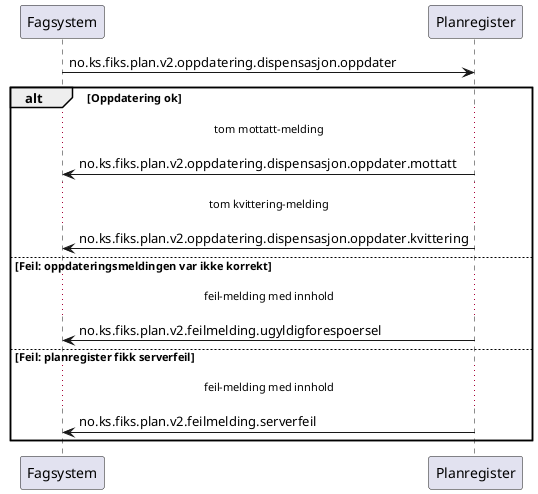 @startuml

Fagsystem -> Planregister: no.ks.fiks.plan.v2.oppdatering.dispensasjon.oppdater

alt Oppdatering ok

...tom mottatt-melding...
Fagsystem <- Planregister: no.ks.fiks.plan.v2.oppdatering.dispensasjon.oppdater.mottatt

...tom kvittering-melding...
Fagsystem <- Planregister: no.ks.fiks.plan.v2.oppdatering.dispensasjon.oppdater.kvittering

else Feil: oppdateringsmeldingen var ikke korrekt
...feil-melding med innhold...

Fagsystem <- Planregister: no.ks.fiks.plan.v2.feilmelding.ugyldigforespoersel

else Feil: planregister fikk serverfeil
...feil-melding med innhold...

Fagsystem <- Planregister: no.ks.fiks.plan.v2.feilmelding.serverfeil

end
@enduml